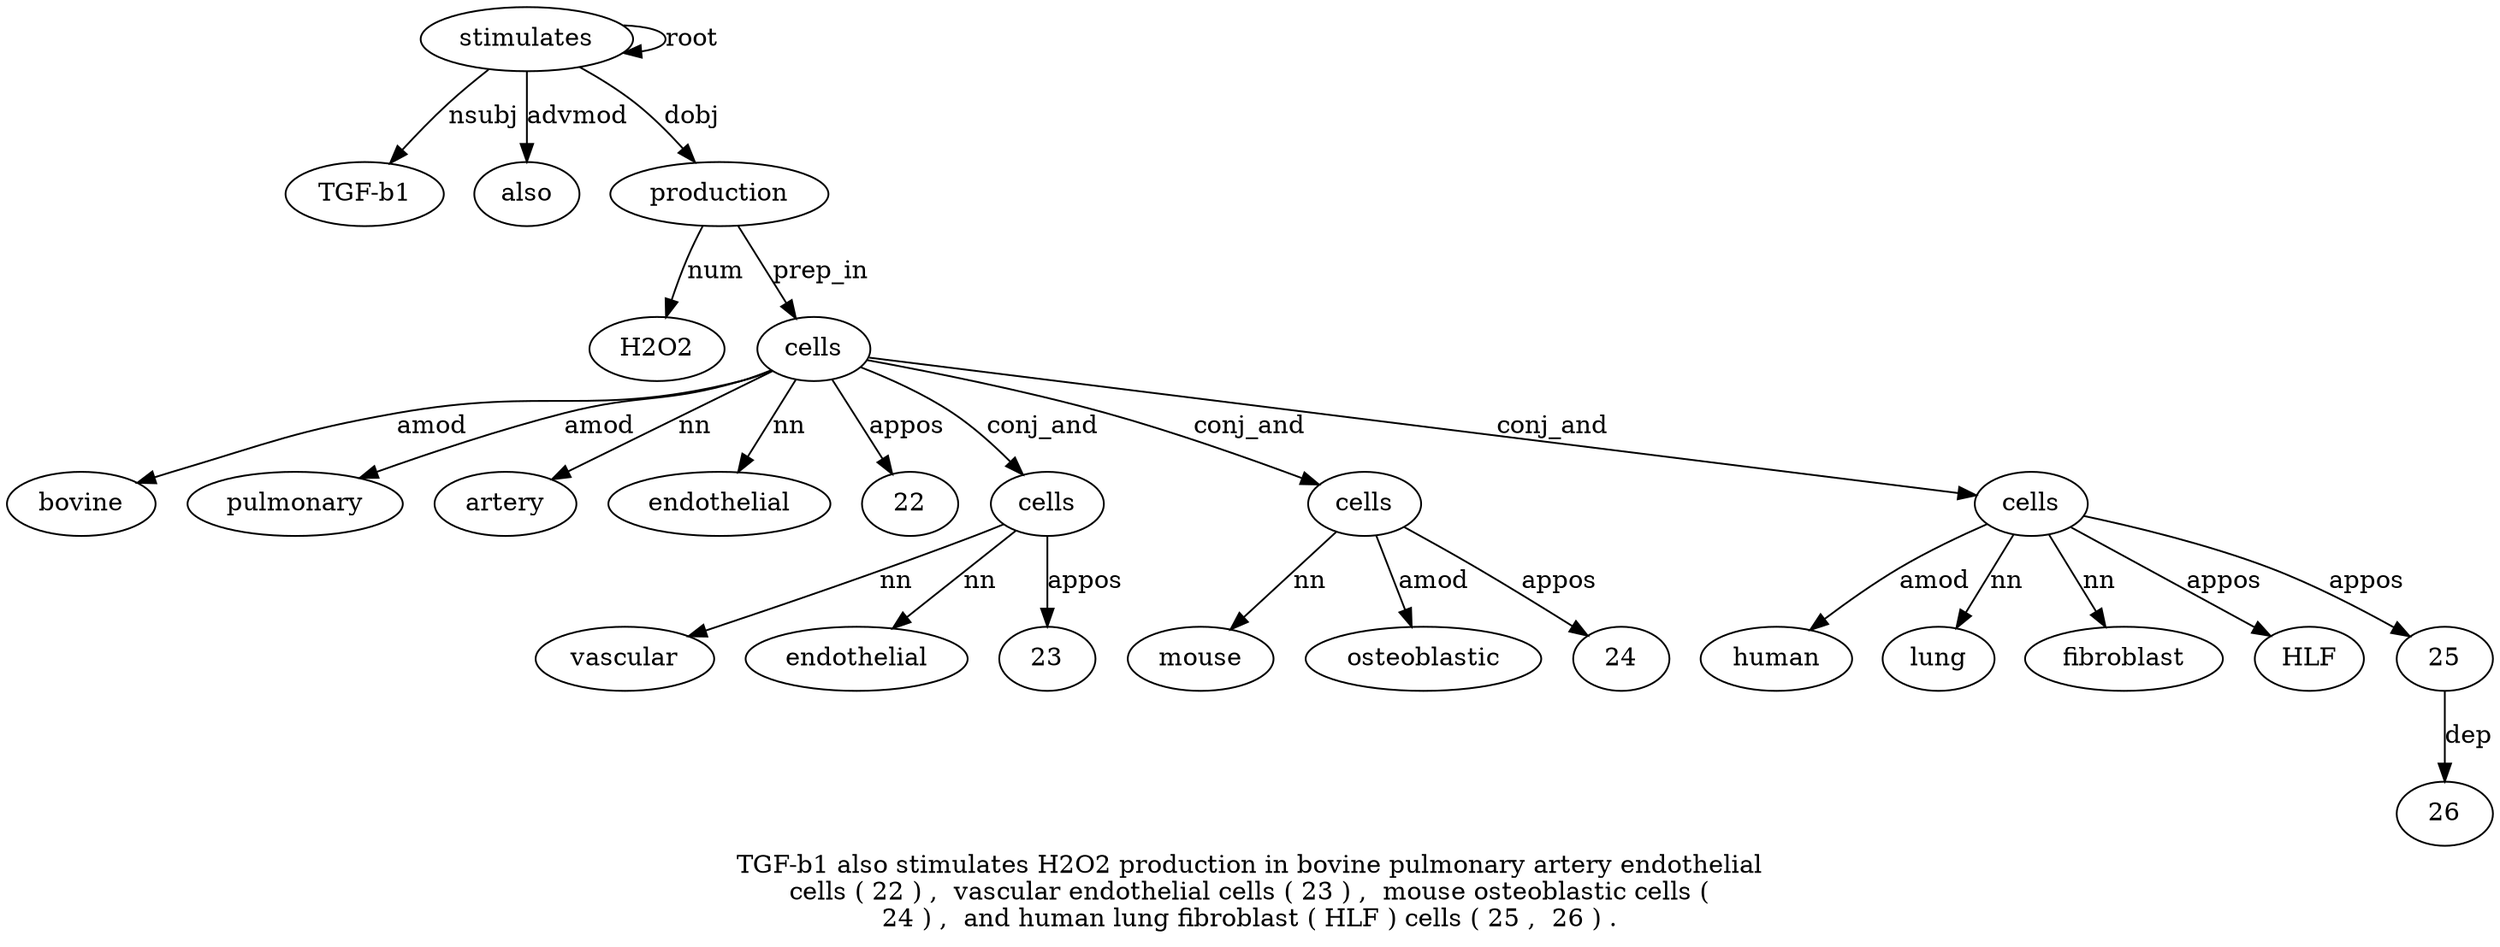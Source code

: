 digraph "TGF-b1 also stimulates H2O2 production in bovine pulmonary artery endothelial cells ( 22 ) ,  vascular endothelial cells ( 23 ) ,  mouse osteoblastic cells ( 24 ) ,  and human lung fibroblast ( HLF ) cells ( 25 ,  26 ) ." {
label="TGF-b1 also stimulates H2O2 production in bovine pulmonary artery endothelial
cells ( 22 ) ,  vascular endothelial cells ( 23 ) ,  mouse osteoblastic cells (
24 ) ,  and human lung fibroblast ( HLF ) cells ( 25 ,  26 ) .";
stimulates3 [style=filled, fillcolor=white, label=stimulates];
"TGF-b1" [style=filled, fillcolor=white, label="TGF-b1"];
stimulates3 -> "TGF-b1"  [label=nsubj];
also2 [style=filled, fillcolor=white, label=also];
stimulates3 -> also2  [label=advmod];
stimulates3 -> stimulates3  [label=root];
production5 [style=filled, fillcolor=white, label=production];
H2O24 [style=filled, fillcolor=white, label=H2O2];
production5 -> H2O24  [label=num];
stimulates3 -> production5  [label=dobj];
cells11 [style=filled, fillcolor=white, label=cells];
bovine7 [style=filled, fillcolor=white, label=bovine];
cells11 -> bovine7  [label=amod];
pulmonary8 [style=filled, fillcolor=white, label=pulmonary];
cells11 -> pulmonary8  [label=amod];
artery9 [style=filled, fillcolor=white, label=artery];
cells11 -> artery9  [label=nn];
endothelial10 [style=filled, fillcolor=white, label=endothelial];
cells11 -> endothelial10  [label=nn];
production5 -> cells11  [label=prep_in];
2213 [style=filled, fillcolor=white, label=22];
cells11 -> 2213  [label=appos];
cells18 [style=filled, fillcolor=white, label=cells];
vascular16 [style=filled, fillcolor=white, label=vascular];
cells18 -> vascular16  [label=nn];
endothelial17 [style=filled, fillcolor=white, label=endothelial];
cells18 -> endothelial17  [label=nn];
cells11 -> cells18  [label=conj_and];
2320 [style=filled, fillcolor=white, label=23];
cells18 -> 2320  [label=appos];
cells25 [style=filled, fillcolor=white, label=cells];
mouse23 [style=filled, fillcolor=white, label=mouse];
cells25 -> mouse23  [label=nn];
osteoblastic24 [style=filled, fillcolor=white, label=osteoblastic];
cells25 -> osteoblastic24  [label=amod];
cells11 -> cells25  [label=conj_and];
2427 [style=filled, fillcolor=white, label=24];
cells25 -> 2427  [label=appos];
cells37 [style=filled, fillcolor=white, label=cells];
human31 [style=filled, fillcolor=white, label=human];
cells37 -> human31  [label=amod];
lung32 [style=filled, fillcolor=white, label=lung];
cells37 -> lung32  [label=nn];
fibroblast33 [style=filled, fillcolor=white, label=fibroblast];
cells37 -> fibroblast33  [label=nn];
HLF35 [style=filled, fillcolor=white, label=HLF];
cells37 -> HLF35  [label=appos];
cells11 -> cells37  [label=conj_and];
2539 [style=filled, fillcolor=white, label=25];
cells37 -> 2539  [label=appos];
2641 [style=filled, fillcolor=white, label=26];
2539 -> 2641  [label=dep];
}
